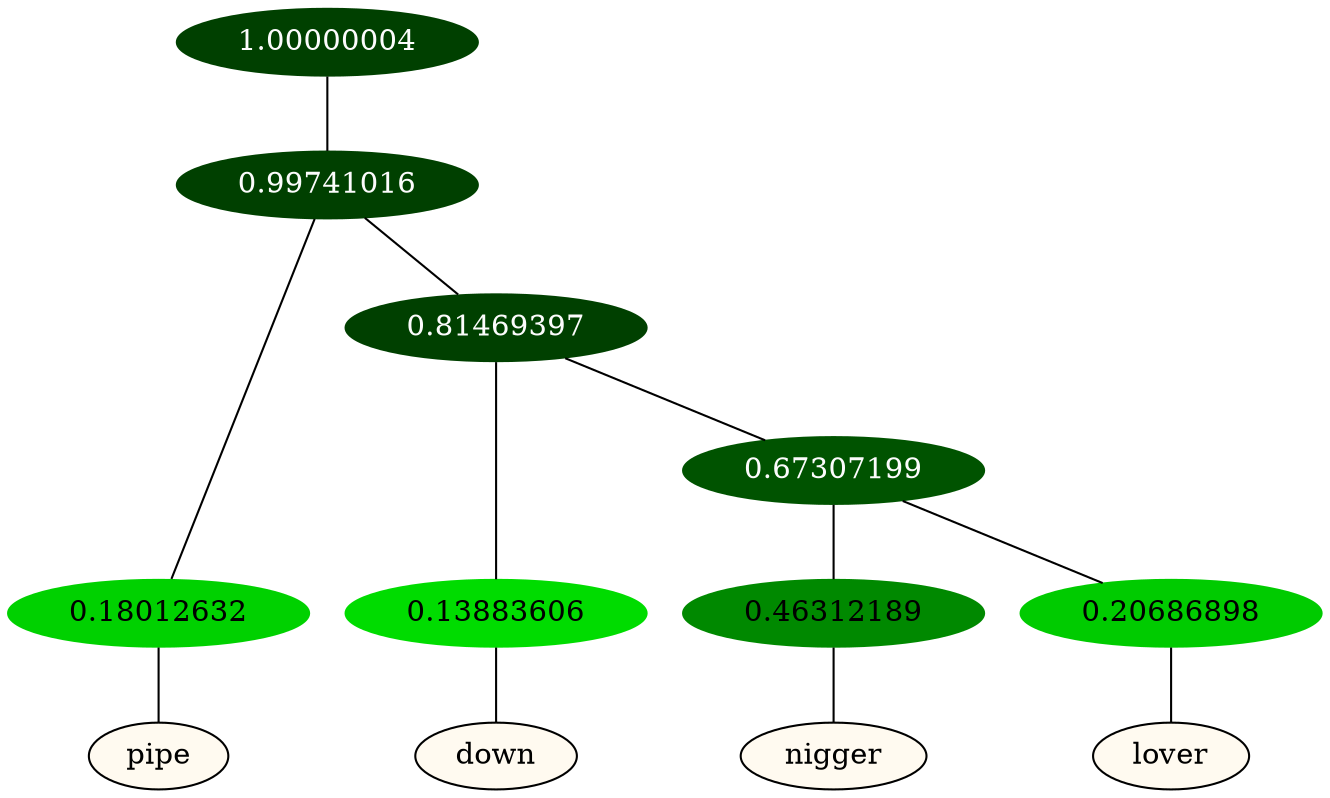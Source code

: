 graph {
	node [format=png height=0.15 nodesep=0.001 ordering=out overlap=prism overlap_scaling=0.01 ranksep=0.001 ratio=0.2 style=filled width=0.15]
	{
		rank=same
		a_w_2 [label=pipe color=black fillcolor=floralwhite style="filled,solid"]
		a_w_4 [label=down color=black fillcolor=floralwhite style="filled,solid"]
		a_w_6 [label=nigger color=black fillcolor=floralwhite style="filled,solid"]
		a_w_7 [label=lover color=black fillcolor=floralwhite style="filled,solid"]
	}
	a_n_2 -- a_w_2
	a_n_4 -- a_w_4
	a_n_6 -- a_w_6
	a_n_7 -- a_w_7
	{
		rank=same
		a_n_2 [label=0.18012632 color="0.334 1.000 0.820" fontcolor=black]
		a_n_4 [label=0.13883606 color="0.334 1.000 0.861" fontcolor=black]
		a_n_6 [label=0.46312189 color="0.334 1.000 0.537" fontcolor=black]
		a_n_7 [label=0.20686898 color="0.334 1.000 0.793" fontcolor=black]
	}
	a_n_0 [label=1.00000004 color="0.334 1.000 0.250" fontcolor=grey99]
	a_n_1 [label=0.99741016 color="0.334 1.000 0.250" fontcolor=grey99]
	a_n_0 -- a_n_1
	a_n_1 -- a_n_2
	a_n_3 [label=0.81469397 color="0.334 1.000 0.250" fontcolor=grey99]
	a_n_1 -- a_n_3
	a_n_3 -- a_n_4
	a_n_5 [label=0.67307199 color="0.334 1.000 0.327" fontcolor=grey99]
	a_n_3 -- a_n_5
	a_n_5 -- a_n_6
	a_n_5 -- a_n_7
}
